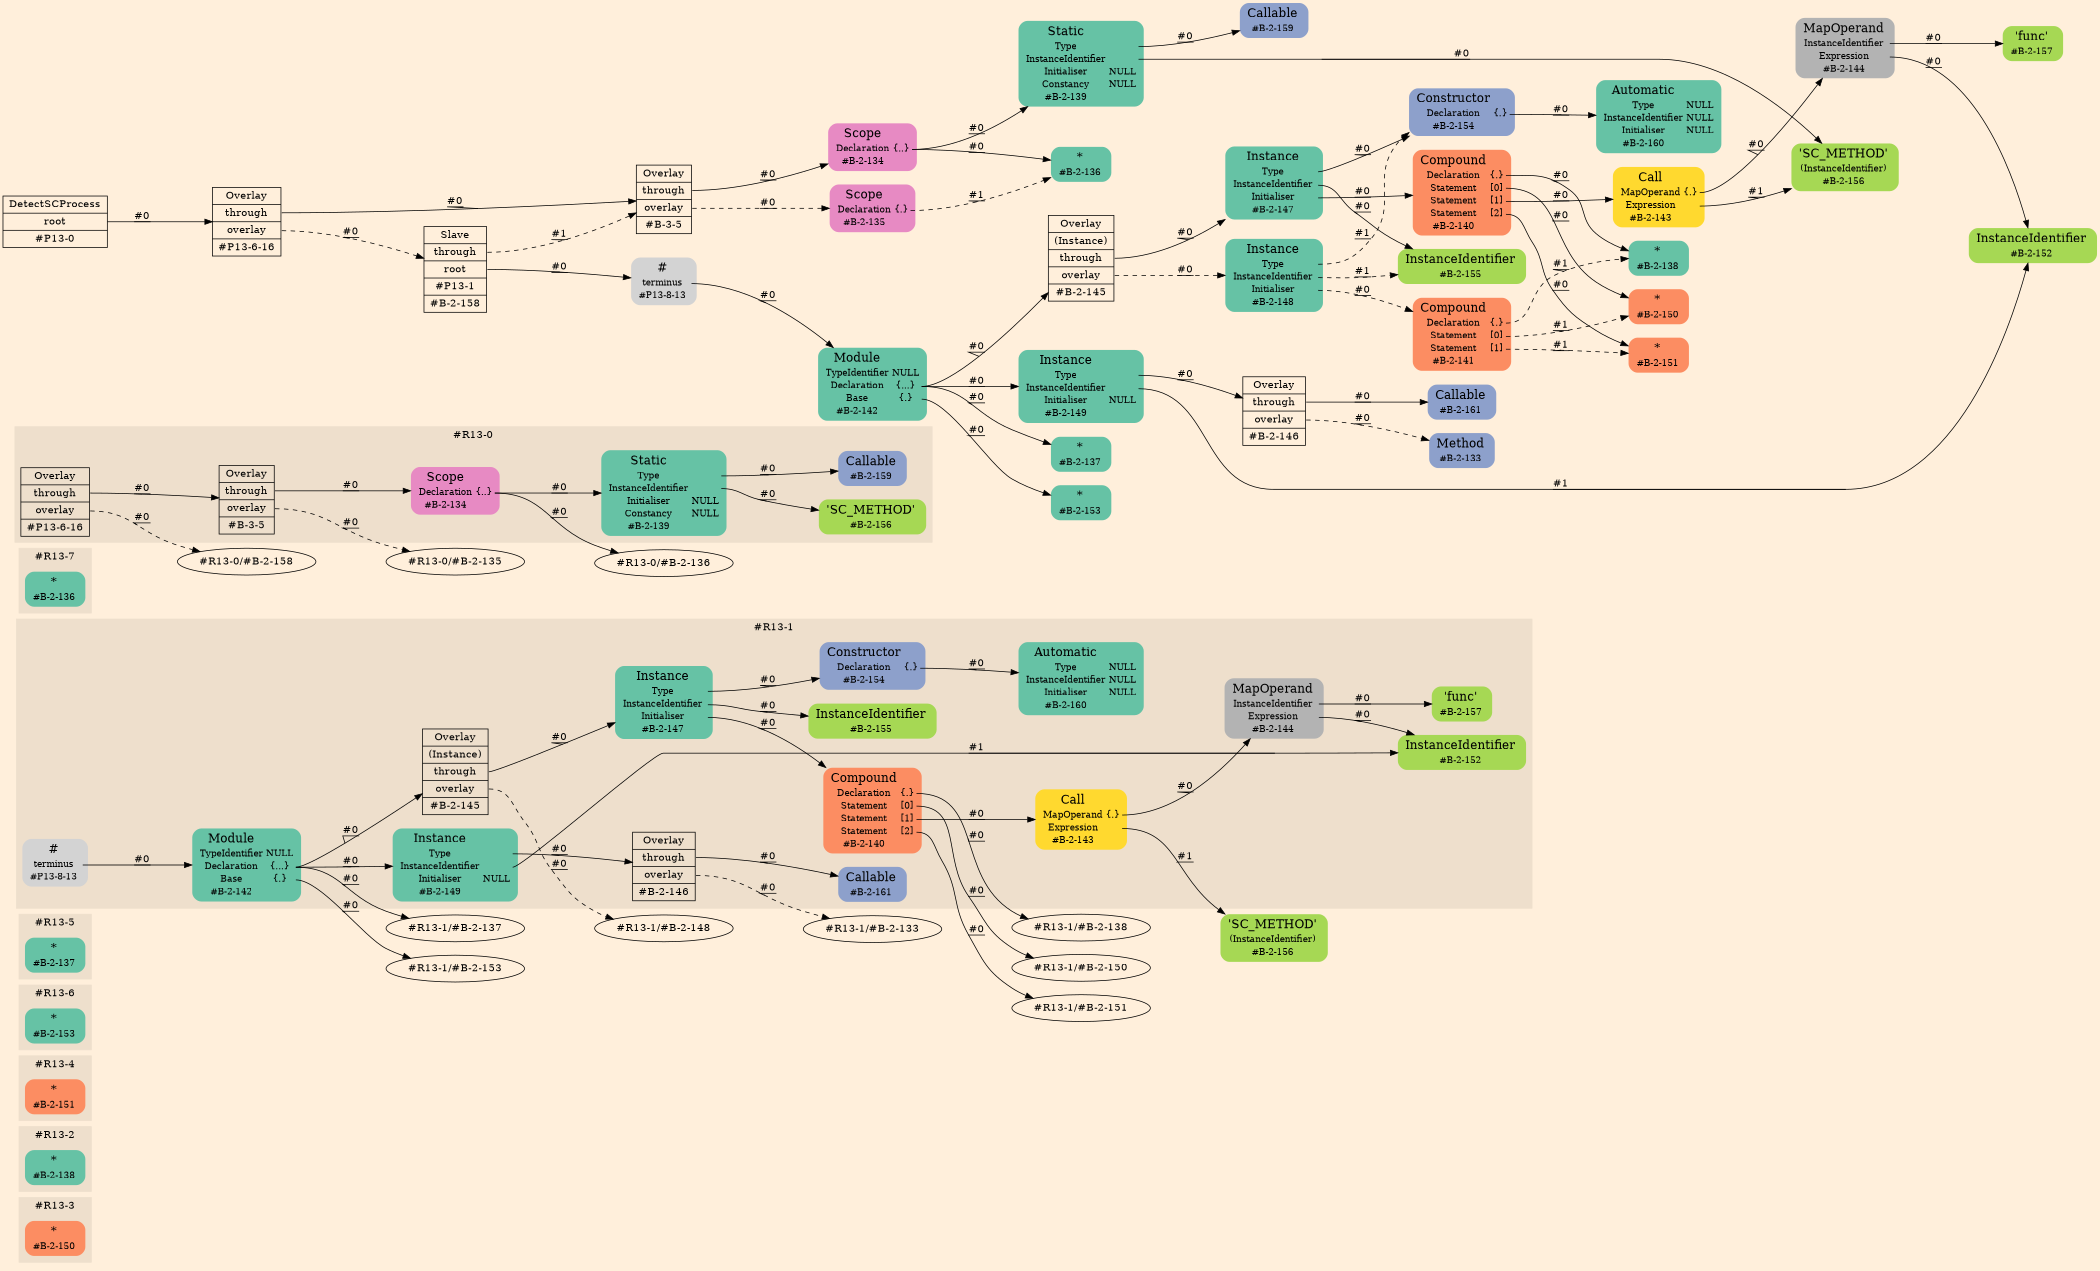 digraph Inferno {
graph [
rankdir = "LR"
ranksep = 1.0
size = "14,20"
bgcolor = antiquewhite1
color = black
fontcolor = black
];
node [
];
subgraph "cluster#R13-3" {
label = "#R13-3"
style = "filled"
color = antiquewhite2
"#R13-3/#B-2-150" [
shape = "plaintext"
fillcolor = "/set28/2"
label = <<TABLE BORDER="0" CELLBORDER="0" CELLSPACING="0">
 <TR>
  <TD><FONT POINT-SIZE="16.0">*</FONT></TD>
  <TD></TD>
 </TR>
 <TR>
  <TD>#B-2-150</TD>
  <TD PORT="port0"></TD>
 </TR>
</TABLE>>
style = "rounded,filled"
fontsize = "12"
];
}
subgraph "cluster#R13-2" {
label = "#R13-2"
style = "filled"
color = antiquewhite2
"#R13-2/#B-2-138" [
shape = "plaintext"
fillcolor = "/set28/1"
label = <<TABLE BORDER="0" CELLBORDER="0" CELLSPACING="0">
 <TR>
  <TD><FONT POINT-SIZE="16.0">*</FONT></TD>
  <TD></TD>
 </TR>
 <TR>
  <TD>#B-2-138</TD>
  <TD PORT="port0"></TD>
 </TR>
</TABLE>>
style = "rounded,filled"
fontsize = "12"
];
}
subgraph "cluster#R13-4" {
label = "#R13-4"
style = "filled"
color = antiquewhite2
"#R13-4/#B-2-151" [
shape = "plaintext"
fillcolor = "/set28/2"
label = <<TABLE BORDER="0" CELLBORDER="0" CELLSPACING="0">
 <TR>
  <TD><FONT POINT-SIZE="16.0">*</FONT></TD>
  <TD></TD>
 </TR>
 <TR>
  <TD>#B-2-151</TD>
  <TD PORT="port0"></TD>
 </TR>
</TABLE>>
style = "rounded,filled"
fontsize = "12"
];
}
subgraph "cluster#R13-6" {
label = "#R13-6"
style = "filled"
color = antiquewhite2
"#R13-6/#B-2-153" [
shape = "plaintext"
fillcolor = "/set28/1"
label = <<TABLE BORDER="0" CELLBORDER="0" CELLSPACING="0">
 <TR>
  <TD><FONT POINT-SIZE="16.0">*</FONT></TD>
  <TD></TD>
 </TR>
 <TR>
  <TD>#B-2-153</TD>
  <TD PORT="port0"></TD>
 </TR>
</TABLE>>
style = "rounded,filled"
fontsize = "12"
];
}
subgraph "cluster#R13-5" {
label = "#R13-5"
style = "filled"
color = antiquewhite2
"#R13-5/#B-2-137" [
shape = "plaintext"
fillcolor = "/set28/1"
label = <<TABLE BORDER="0" CELLBORDER="0" CELLSPACING="0">
 <TR>
  <TD><FONT POINT-SIZE="16.0">*</FONT></TD>
  <TD></TD>
 </TR>
 <TR>
  <TD>#B-2-137</TD>
  <TD PORT="port0"></TD>
 </TR>
</TABLE>>
style = "rounded,filled"
fontsize = "12"
];
}
subgraph "cluster#R13-1" {
label = "#R13-1"
style = "filled"
color = antiquewhite2
"#R13-1/#B-2-161" [
shape = "plaintext"
fillcolor = "/set28/3"
label = <<TABLE BORDER="0" CELLBORDER="0" CELLSPACING="0">
 <TR>
  <TD><FONT POINT-SIZE="16.0">Callable</FONT></TD>
  <TD></TD>
 </TR>
 <TR>
  <TD>#B-2-161</TD>
  <TD PORT="port0"></TD>
 </TR>
</TABLE>>
style = "rounded,filled"
fontsize = "12"
];
"#R13-1/#B-2-146" [
shape = "record"
fillcolor = antiquewhite2
label = "<fixed> Overlay | <port0> through | <port1> overlay | <port2> #B-2-146"
style = "filled"
fontsize = "14"
color = black
fontcolor = black
];
"#R13-1/#B-2-149" [
shape = "plaintext"
fillcolor = "/set28/1"
label = <<TABLE BORDER="0" CELLBORDER="0" CELLSPACING="0">
 <TR>
  <TD><FONT POINT-SIZE="16.0">Instance</FONT></TD>
  <TD></TD>
 </TR>
 <TR>
  <TD>Type</TD>
  <TD PORT="port0"></TD>
 </TR>
 <TR>
  <TD>InstanceIdentifier</TD>
  <TD PORT="port1"></TD>
 </TR>
 <TR>
  <TD>Initialiser</TD>
  <TD PORT="port2">NULL</TD>
 </TR>
 <TR>
  <TD>#B-2-149</TD>
  <TD PORT="port3"></TD>
 </TR>
</TABLE>>
style = "rounded,filled"
fontsize = "12"
];
"#R13-1/#B-2-157" [
shape = "plaintext"
fillcolor = "/set28/5"
label = <<TABLE BORDER="0" CELLBORDER="0" CELLSPACING="0">
 <TR>
  <TD><FONT POINT-SIZE="16.0">'func'</FONT></TD>
  <TD></TD>
 </TR>
 <TR>
  <TD>#B-2-157</TD>
  <TD PORT="port0"></TD>
 </TR>
</TABLE>>
style = "rounded,filled"
fontsize = "12"
];
"#R13-1/#B-2-144" [
shape = "plaintext"
fillcolor = "/set28/8"
label = <<TABLE BORDER="0" CELLBORDER="0" CELLSPACING="0">
 <TR>
  <TD><FONT POINT-SIZE="16.0">MapOperand</FONT></TD>
  <TD></TD>
 </TR>
 <TR>
  <TD>InstanceIdentifier</TD>
  <TD PORT="port0"></TD>
 </TR>
 <TR>
  <TD>Expression</TD>
  <TD PORT="port1"></TD>
 </TR>
 <TR>
  <TD>#B-2-144</TD>
  <TD PORT="port2"></TD>
 </TR>
</TABLE>>
style = "rounded,filled"
fontsize = "12"
];
"#R13-1/#B-2-140" [
shape = "plaintext"
fillcolor = "/set28/2"
label = <<TABLE BORDER="0" CELLBORDER="0" CELLSPACING="0">
 <TR>
  <TD><FONT POINT-SIZE="16.0">Compound</FONT></TD>
  <TD></TD>
 </TR>
 <TR>
  <TD>Declaration</TD>
  <TD PORT="port0">{.}</TD>
 </TR>
 <TR>
  <TD>Statement</TD>
  <TD PORT="port1">[0]</TD>
 </TR>
 <TR>
  <TD>Statement</TD>
  <TD PORT="port2">[1]</TD>
 </TR>
 <TR>
  <TD>Statement</TD>
  <TD PORT="port3">[2]</TD>
 </TR>
 <TR>
  <TD>#B-2-140</TD>
  <TD PORT="port4"></TD>
 </TR>
</TABLE>>
style = "rounded,filled"
fontsize = "12"
];
"#R13-1/#B-2-152" [
shape = "plaintext"
fillcolor = "/set28/5"
label = <<TABLE BORDER="0" CELLBORDER="0" CELLSPACING="0">
 <TR>
  <TD><FONT POINT-SIZE="16.0">InstanceIdentifier</FONT></TD>
  <TD></TD>
 </TR>
 <TR>
  <TD>#B-2-152</TD>
  <TD PORT="port0"></TD>
 </TR>
</TABLE>>
style = "rounded,filled"
fontsize = "12"
];
"#R13-1/#B-2-142" [
shape = "plaintext"
fillcolor = "/set28/1"
label = <<TABLE BORDER="0" CELLBORDER="0" CELLSPACING="0">
 <TR>
  <TD><FONT POINT-SIZE="16.0">Module</FONT></TD>
  <TD></TD>
 </TR>
 <TR>
  <TD>TypeIdentifier</TD>
  <TD PORT="port0">NULL</TD>
 </TR>
 <TR>
  <TD>Declaration</TD>
  <TD PORT="port1">{...}</TD>
 </TR>
 <TR>
  <TD>Base</TD>
  <TD PORT="port2">{.}</TD>
 </TR>
 <TR>
  <TD>#B-2-142</TD>
  <TD PORT="port3"></TD>
 </TR>
</TABLE>>
style = "rounded,filled"
fontsize = "12"
];
"#R13-1/#P13-8-13" [
shape = "plaintext"
label = <<TABLE BORDER="0" CELLBORDER="0" CELLSPACING="0">
 <TR>
  <TD><FONT POINT-SIZE="16.0">#</FONT></TD>
  <TD></TD>
 </TR>
 <TR>
  <TD>terminus</TD>
  <TD PORT="port0"></TD>
 </TR>
 <TR>
  <TD>#P13-8-13</TD>
  <TD PORT="port1"></TD>
 </TR>
</TABLE>>
style = "rounded,filled"
fontsize = "12"
];
"#R13-1/#B-2-145" [
shape = "record"
fillcolor = antiquewhite2
label = "<fixed> Overlay | <port0> (Instance) | <port1> through | <port2> overlay | <port3> #B-2-145"
style = "filled"
fontsize = "14"
color = black
fontcolor = black
];
"#R13-1/#B-2-160" [
shape = "plaintext"
fillcolor = "/set28/1"
label = <<TABLE BORDER="0" CELLBORDER="0" CELLSPACING="0">
 <TR>
  <TD><FONT POINT-SIZE="16.0">Automatic</FONT></TD>
  <TD></TD>
 </TR>
 <TR>
  <TD>Type</TD>
  <TD PORT="port0">NULL</TD>
 </TR>
 <TR>
  <TD>InstanceIdentifier</TD>
  <TD PORT="port1">NULL</TD>
 </TR>
 <TR>
  <TD>Initialiser</TD>
  <TD PORT="port2">NULL</TD>
 </TR>
 <TR>
  <TD>#B-2-160</TD>
  <TD PORT="port3"></TD>
 </TR>
</TABLE>>
style = "rounded,filled"
fontsize = "12"
];
"#R13-1/#B-2-143" [
shape = "plaintext"
fillcolor = "/set28/6"
label = <<TABLE BORDER="0" CELLBORDER="0" CELLSPACING="0">
 <TR>
  <TD><FONT POINT-SIZE="16.0">Call</FONT></TD>
  <TD></TD>
 </TR>
 <TR>
  <TD>MapOperand</TD>
  <TD PORT="port0">{.}</TD>
 </TR>
 <TR>
  <TD>Expression</TD>
  <TD PORT="port1"></TD>
 </TR>
 <TR>
  <TD>#B-2-143</TD>
  <TD PORT="port2"></TD>
 </TR>
</TABLE>>
style = "rounded,filled"
fontsize = "12"
];
"#R13-1/#B-2-155" [
shape = "plaintext"
fillcolor = "/set28/5"
label = <<TABLE BORDER="0" CELLBORDER="0" CELLSPACING="0">
 <TR>
  <TD><FONT POINT-SIZE="16.0">InstanceIdentifier</FONT></TD>
  <TD></TD>
 </TR>
 <TR>
  <TD>#B-2-155</TD>
  <TD PORT="port0"></TD>
 </TR>
</TABLE>>
style = "rounded,filled"
fontsize = "12"
];
"#R13-1/#B-2-147" [
shape = "plaintext"
fillcolor = "/set28/1"
label = <<TABLE BORDER="0" CELLBORDER="0" CELLSPACING="0">
 <TR>
  <TD><FONT POINT-SIZE="16.0">Instance</FONT></TD>
  <TD></TD>
 </TR>
 <TR>
  <TD>Type</TD>
  <TD PORT="port0"></TD>
 </TR>
 <TR>
  <TD>InstanceIdentifier</TD>
  <TD PORT="port1"></TD>
 </TR>
 <TR>
  <TD>Initialiser</TD>
  <TD PORT="port2"></TD>
 </TR>
 <TR>
  <TD>#B-2-147</TD>
  <TD PORT="port3"></TD>
 </TR>
</TABLE>>
style = "rounded,filled"
fontsize = "12"
];
"#R13-1/#B-2-154" [
shape = "plaintext"
fillcolor = "/set28/3"
label = <<TABLE BORDER="0" CELLBORDER="0" CELLSPACING="0">
 <TR>
  <TD><FONT POINT-SIZE="16.0">Constructor</FONT></TD>
  <TD></TD>
 </TR>
 <TR>
  <TD>Declaration</TD>
  <TD PORT="port0">{.}</TD>
 </TR>
 <TR>
  <TD>#B-2-154</TD>
  <TD PORT="port1"></TD>
 </TR>
</TABLE>>
style = "rounded,filled"
fontsize = "12"
];
}
"#R13-1/#B-2-156" [
shape = "plaintext"
fillcolor = "/set28/5"
label = <<TABLE BORDER="0" CELLBORDER="0" CELLSPACING="0">
 <TR>
  <TD><FONT POINT-SIZE="16.0">'SC_METHOD'</FONT></TD>
  <TD></TD>
 </TR>
 <TR>
  <TD>(InstanceIdentifier)</TD>
  <TD PORT="port0"></TD>
 </TR>
 <TR>
  <TD>#B-2-156</TD>
  <TD PORT="port1"></TD>
 </TR>
</TABLE>>
style = "rounded,filled"
fontsize = "12"
];
"#R13-1/#B-2-146":port0 -> "#R13-1/#B-2-161" [style="solid"
label = "#0"
decorate = true
color = black
fontcolor = black
];
"#R13-1/#B-2-146":port1 -> "#R13-1/#B-2-133" [style="dashed"
label = "#0"
decorate = true
color = black
fontcolor = black
];
"#R13-1/#B-2-149":port0 -> "#R13-1/#B-2-146" [style="solid"
label = "#0"
decorate = true
color = black
fontcolor = black
];
"#R13-1/#B-2-149":port1 -> "#R13-1/#B-2-152" [style="solid"
label = "#1"
decorate = true
color = black
fontcolor = black
];
"#R13-1/#B-2-144":port0 -> "#R13-1/#B-2-157" [style="solid"
label = "#0"
decorate = true
color = black
fontcolor = black
];
"#R13-1/#B-2-144":port1 -> "#R13-1/#B-2-152" [style="solid"
label = "#0"
decorate = true
color = black
fontcolor = black
];
"#R13-1/#B-2-140":port0 -> "#R13-1/#B-2-138" [style="solid"
label = "#0"
decorate = true
color = black
fontcolor = black
];
"#R13-1/#B-2-140":port1 -> "#R13-1/#B-2-150" [style="solid"
label = "#0"
decorate = true
color = black
fontcolor = black
];
"#R13-1/#B-2-140":port2 -> "#R13-1/#B-2-143" [style="solid"
label = "#0"
decorate = true
color = black
fontcolor = black
];
"#R13-1/#B-2-140":port3 -> "#R13-1/#B-2-151" [style="solid"
label = "#0"
decorate = true
color = black
fontcolor = black
];
"#R13-1/#B-2-142":port1 -> "#R13-1/#B-2-145" [style="solid"
label = "#0"
decorate = true
color = black
fontcolor = black
];
"#R13-1/#B-2-142":port1 -> "#R13-1/#B-2-149" [style="solid"
label = "#0"
decorate = true
color = black
fontcolor = black
];
"#R13-1/#B-2-142":port1 -> "#R13-1/#B-2-137" [style="solid"
label = "#0"
decorate = true
color = black
fontcolor = black
];
"#R13-1/#B-2-142":port2 -> "#R13-1/#B-2-153" [style="solid"
label = "#0"
decorate = true
color = black
fontcolor = black
];
"#R13-1/#P13-8-13":port0 -> "#R13-1/#B-2-142" [style="solid"
label = "#0"
decorate = true
color = black
fontcolor = black
];
"#R13-1/#B-2-145":port1 -> "#R13-1/#B-2-147" [style="solid"
label = "#0"
decorate = true
color = black
fontcolor = black
];
"#R13-1/#B-2-145":port2 -> "#R13-1/#B-2-148" [style="dashed"
label = "#0"
decorate = true
color = black
fontcolor = black
];
"#R13-1/#B-2-143":port0 -> "#R13-1/#B-2-144" [style="solid"
label = "#0"
decorate = true
color = black
fontcolor = black
];
"#R13-1/#B-2-143":port1 -> "#R13-1/#B-2-156" [style="solid"
label = "#1"
decorate = true
color = black
fontcolor = black
];
"#R13-1/#B-2-147":port0 -> "#R13-1/#B-2-154" [style="solid"
label = "#0"
decorate = true
color = black
fontcolor = black
];
"#R13-1/#B-2-147":port1 -> "#R13-1/#B-2-155" [style="solid"
label = "#0"
decorate = true
color = black
fontcolor = black
];
"#R13-1/#B-2-147":port2 -> "#R13-1/#B-2-140" [style="solid"
label = "#0"
decorate = true
color = black
fontcolor = black
];
"#R13-1/#B-2-154":port0 -> "#R13-1/#B-2-160" [style="solid"
label = "#0"
decorate = true
color = black
fontcolor = black
];
subgraph "cluster#R13-7" {
label = "#R13-7"
style = "filled"
color = antiquewhite2
"#R13-7/#B-2-136" [
shape = "plaintext"
fillcolor = "/set28/1"
label = <<TABLE BORDER="0" CELLBORDER="0" CELLSPACING="0">
 <TR>
  <TD><FONT POINT-SIZE="16.0">*</FONT></TD>
  <TD></TD>
 </TR>
 <TR>
  <TD>#B-2-136</TD>
  <TD PORT="port0"></TD>
 </TR>
</TABLE>>
style = "rounded,filled"
fontsize = "12"
];
}
subgraph "cluster#R13-0" {
label = "#R13-0"
style = "filled"
color = antiquewhite2
"#R13-0/#B-2-159" [
shape = "plaintext"
fillcolor = "/set28/3"
label = <<TABLE BORDER="0" CELLBORDER="0" CELLSPACING="0">
 <TR>
  <TD><FONT POINT-SIZE="16.0">Callable</FONT></TD>
  <TD></TD>
 </TR>
 <TR>
  <TD>#B-2-159</TD>
  <TD PORT="port0"></TD>
 </TR>
</TABLE>>
style = "rounded,filled"
fontsize = "12"
];
"#R13-0/#B-2-139" [
shape = "plaintext"
fillcolor = "/set28/1"
label = <<TABLE BORDER="0" CELLBORDER="0" CELLSPACING="0">
 <TR>
  <TD><FONT POINT-SIZE="16.0">Static</FONT></TD>
  <TD></TD>
 </TR>
 <TR>
  <TD>Type</TD>
  <TD PORT="port0"></TD>
 </TR>
 <TR>
  <TD>InstanceIdentifier</TD>
  <TD PORT="port1"></TD>
 </TR>
 <TR>
  <TD>Initialiser</TD>
  <TD PORT="port2">NULL</TD>
 </TR>
 <TR>
  <TD>Constancy</TD>
  <TD PORT="port3">NULL</TD>
 </TR>
 <TR>
  <TD>#B-2-139</TD>
  <TD PORT="port4"></TD>
 </TR>
</TABLE>>
style = "rounded,filled"
fontsize = "12"
];
"#R13-0/#P13-6-16" [
shape = "record"
fillcolor = antiquewhite2
label = "<fixed> Overlay | <port0> through | <port1> overlay | <port2> #P13-6-16"
style = "filled"
fontsize = "14"
color = black
fontcolor = black
];
"#R13-0/#B-2-156" [
shape = "plaintext"
fillcolor = "/set28/5"
label = <<TABLE BORDER="0" CELLBORDER="0" CELLSPACING="0">
 <TR>
  <TD><FONT POINT-SIZE="16.0">'SC_METHOD'</FONT></TD>
  <TD></TD>
 </TR>
 <TR>
  <TD>#B-2-156</TD>
  <TD PORT="port0"></TD>
 </TR>
</TABLE>>
style = "rounded,filled"
fontsize = "12"
];
"#R13-0/#B-2-134" [
shape = "plaintext"
fillcolor = "/set28/4"
label = <<TABLE BORDER="0" CELLBORDER="0" CELLSPACING="0">
 <TR>
  <TD><FONT POINT-SIZE="16.0">Scope</FONT></TD>
  <TD></TD>
 </TR>
 <TR>
  <TD>Declaration</TD>
  <TD PORT="port0">{..}</TD>
 </TR>
 <TR>
  <TD>#B-2-134</TD>
  <TD PORT="port1"></TD>
 </TR>
</TABLE>>
style = "rounded,filled"
fontsize = "12"
];
"#R13-0/#B-3-5" [
shape = "record"
fillcolor = antiquewhite2
label = "<fixed> Overlay | <port0> through | <port1> overlay | <port2> #B-3-5"
style = "filled"
fontsize = "14"
color = black
fontcolor = black
];
}
"#R13-0/#B-2-139":port0 -> "#R13-0/#B-2-159" [style="solid"
label = "#0"
decorate = true
color = black
fontcolor = black
];
"#R13-0/#B-2-139":port1 -> "#R13-0/#B-2-156" [style="solid"
label = "#0"
decorate = true
color = black
fontcolor = black
];
"#R13-0/#P13-6-16":port0 -> "#R13-0/#B-3-5" [style="solid"
label = "#0"
decorate = true
color = black
fontcolor = black
];
"#R13-0/#P13-6-16":port1 -> "#R13-0/#B-2-158" [style="dashed"
label = "#0"
decorate = true
color = black
fontcolor = black
];
"#R13-0/#B-2-134":port0 -> "#R13-0/#B-2-136" [style="solid"
label = "#0"
decorate = true
color = black
fontcolor = black
];
"#R13-0/#B-2-134":port0 -> "#R13-0/#B-2-139" [style="solid"
label = "#0"
decorate = true
color = black
fontcolor = black
];
"#R13-0/#B-3-5":port0 -> "#R13-0/#B-2-134" [style="solid"
label = "#0"
decorate = true
color = black
fontcolor = black
];
"#R13-0/#B-3-5":port1 -> "#R13-0/#B-2-135" [style="dashed"
label = "#0"
decorate = true
color = black
fontcolor = black
];
"CR#P13-0" [
shape = "record"
fillcolor = antiquewhite1
label = "<fixed> DetectSCProcess | <port0> root | <port1> #P13-0"
style = "filled"
fontsize = "14"
color = black
fontcolor = black
];
"#P13-6-16" [
shape = "record"
fillcolor = antiquewhite1
label = "<fixed> Overlay | <port0> through | <port1> overlay | <port2> #P13-6-16"
style = "filled"
fontsize = "14"
color = black
fontcolor = black
];
"#B-3-5" [
shape = "record"
fillcolor = antiquewhite1
label = "<fixed> Overlay | <port0> through | <port1> overlay | <port2> #B-3-5"
style = "filled"
fontsize = "14"
color = black
fontcolor = black
];
"#B-2-134" [
shape = "plaintext"
fillcolor = "/set28/4"
label = <<TABLE BORDER="0" CELLBORDER="0" CELLSPACING="0">
 <TR>
  <TD><FONT POINT-SIZE="16.0">Scope</FONT></TD>
  <TD></TD>
 </TR>
 <TR>
  <TD>Declaration</TD>
  <TD PORT="port0">{..}</TD>
 </TR>
 <TR>
  <TD>#B-2-134</TD>
  <TD PORT="port1"></TD>
 </TR>
</TABLE>>
style = "rounded,filled"
fontsize = "12"
];
"#B-2-136" [
shape = "plaintext"
fillcolor = "/set28/1"
label = <<TABLE BORDER="0" CELLBORDER="0" CELLSPACING="0">
 <TR>
  <TD><FONT POINT-SIZE="16.0">*</FONT></TD>
  <TD></TD>
 </TR>
 <TR>
  <TD>#B-2-136</TD>
  <TD PORT="port0"></TD>
 </TR>
</TABLE>>
style = "rounded,filled"
fontsize = "12"
];
"#B-2-139" [
shape = "plaintext"
fillcolor = "/set28/1"
label = <<TABLE BORDER="0" CELLBORDER="0" CELLSPACING="0">
 <TR>
  <TD><FONT POINT-SIZE="16.0">Static</FONT></TD>
  <TD></TD>
 </TR>
 <TR>
  <TD>Type</TD>
  <TD PORT="port0"></TD>
 </TR>
 <TR>
  <TD>InstanceIdentifier</TD>
  <TD PORT="port1"></TD>
 </TR>
 <TR>
  <TD>Initialiser</TD>
  <TD PORT="port2">NULL</TD>
 </TR>
 <TR>
  <TD>Constancy</TD>
  <TD PORT="port3">NULL</TD>
 </TR>
 <TR>
  <TD>#B-2-139</TD>
  <TD PORT="port4"></TD>
 </TR>
</TABLE>>
style = "rounded,filled"
fontsize = "12"
];
"#B-2-159" [
shape = "plaintext"
fillcolor = "/set28/3"
label = <<TABLE BORDER="0" CELLBORDER="0" CELLSPACING="0">
 <TR>
  <TD><FONT POINT-SIZE="16.0">Callable</FONT></TD>
  <TD></TD>
 </TR>
 <TR>
  <TD>#B-2-159</TD>
  <TD PORT="port0"></TD>
 </TR>
</TABLE>>
style = "rounded,filled"
fontsize = "12"
];
"#B-2-156" [
shape = "plaintext"
fillcolor = "/set28/5"
label = <<TABLE BORDER="0" CELLBORDER="0" CELLSPACING="0">
 <TR>
  <TD><FONT POINT-SIZE="16.0">'SC_METHOD'</FONT></TD>
  <TD></TD>
 </TR>
 <TR>
  <TD>(InstanceIdentifier)</TD>
  <TD PORT="port0"></TD>
 </TR>
 <TR>
  <TD>#B-2-156</TD>
  <TD PORT="port1"></TD>
 </TR>
</TABLE>>
style = "rounded,filled"
fontsize = "12"
];
"#B-2-135" [
shape = "plaintext"
fillcolor = "/set28/4"
label = <<TABLE BORDER="0" CELLBORDER="0" CELLSPACING="0">
 <TR>
  <TD><FONT POINT-SIZE="16.0">Scope</FONT></TD>
  <TD></TD>
 </TR>
 <TR>
  <TD>Declaration</TD>
  <TD PORT="port0">{.}</TD>
 </TR>
 <TR>
  <TD>#B-2-135</TD>
  <TD PORT="port1"></TD>
 </TR>
</TABLE>>
style = "rounded,filled"
fontsize = "12"
];
"#B-2-158" [
shape = "record"
fillcolor = antiquewhite1
label = "<fixed> Slave | <port0> through | <port1> root | <port2> #P13-1 | <port3> #B-2-158"
style = "filled"
fontsize = "14"
color = black
fontcolor = black
];
"#P13-8-13" [
shape = "plaintext"
label = <<TABLE BORDER="0" CELLBORDER="0" CELLSPACING="0">
 <TR>
  <TD><FONT POINT-SIZE="16.0">#</FONT></TD>
  <TD></TD>
 </TR>
 <TR>
  <TD>terminus</TD>
  <TD PORT="port0"></TD>
 </TR>
 <TR>
  <TD>#P13-8-13</TD>
  <TD PORT="port1"></TD>
 </TR>
</TABLE>>
style = "rounded,filled"
fontsize = "12"
];
"#B-2-142" [
shape = "plaintext"
fillcolor = "/set28/1"
label = <<TABLE BORDER="0" CELLBORDER="0" CELLSPACING="0">
 <TR>
  <TD><FONT POINT-SIZE="16.0">Module</FONT></TD>
  <TD></TD>
 </TR>
 <TR>
  <TD>TypeIdentifier</TD>
  <TD PORT="port0">NULL</TD>
 </TR>
 <TR>
  <TD>Declaration</TD>
  <TD PORT="port1">{...}</TD>
 </TR>
 <TR>
  <TD>Base</TD>
  <TD PORT="port2">{.}</TD>
 </TR>
 <TR>
  <TD>#B-2-142</TD>
  <TD PORT="port3"></TD>
 </TR>
</TABLE>>
style = "rounded,filled"
fontsize = "12"
];
"#B-2-145" [
shape = "record"
fillcolor = antiquewhite1
label = "<fixed> Overlay | <port0> (Instance) | <port1> through | <port2> overlay | <port3> #B-2-145"
style = "filled"
fontsize = "14"
color = black
fontcolor = black
];
"#B-2-147" [
shape = "plaintext"
fillcolor = "/set28/1"
label = <<TABLE BORDER="0" CELLBORDER="0" CELLSPACING="0">
 <TR>
  <TD><FONT POINT-SIZE="16.0">Instance</FONT></TD>
  <TD></TD>
 </TR>
 <TR>
  <TD>Type</TD>
  <TD PORT="port0"></TD>
 </TR>
 <TR>
  <TD>InstanceIdentifier</TD>
  <TD PORT="port1"></TD>
 </TR>
 <TR>
  <TD>Initialiser</TD>
  <TD PORT="port2"></TD>
 </TR>
 <TR>
  <TD>#B-2-147</TD>
  <TD PORT="port3"></TD>
 </TR>
</TABLE>>
style = "rounded,filled"
fontsize = "12"
];
"#B-2-154" [
shape = "plaintext"
fillcolor = "/set28/3"
label = <<TABLE BORDER="0" CELLBORDER="0" CELLSPACING="0">
 <TR>
  <TD><FONT POINT-SIZE="16.0">Constructor</FONT></TD>
  <TD></TD>
 </TR>
 <TR>
  <TD>Declaration</TD>
  <TD PORT="port0">{.}</TD>
 </TR>
 <TR>
  <TD>#B-2-154</TD>
  <TD PORT="port1"></TD>
 </TR>
</TABLE>>
style = "rounded,filled"
fontsize = "12"
];
"#B-2-160" [
shape = "plaintext"
fillcolor = "/set28/1"
label = <<TABLE BORDER="0" CELLBORDER="0" CELLSPACING="0">
 <TR>
  <TD><FONT POINT-SIZE="16.0">Automatic</FONT></TD>
  <TD></TD>
 </TR>
 <TR>
  <TD>Type</TD>
  <TD PORT="port0">NULL</TD>
 </TR>
 <TR>
  <TD>InstanceIdentifier</TD>
  <TD PORT="port1">NULL</TD>
 </TR>
 <TR>
  <TD>Initialiser</TD>
  <TD PORT="port2">NULL</TD>
 </TR>
 <TR>
  <TD>#B-2-160</TD>
  <TD PORT="port3"></TD>
 </TR>
</TABLE>>
style = "rounded,filled"
fontsize = "12"
];
"#B-2-155" [
shape = "plaintext"
fillcolor = "/set28/5"
label = <<TABLE BORDER="0" CELLBORDER="0" CELLSPACING="0">
 <TR>
  <TD><FONT POINT-SIZE="16.0">InstanceIdentifier</FONT></TD>
  <TD></TD>
 </TR>
 <TR>
  <TD>#B-2-155</TD>
  <TD PORT="port0"></TD>
 </TR>
</TABLE>>
style = "rounded,filled"
fontsize = "12"
];
"#B-2-140" [
shape = "plaintext"
fillcolor = "/set28/2"
label = <<TABLE BORDER="0" CELLBORDER="0" CELLSPACING="0">
 <TR>
  <TD><FONT POINT-SIZE="16.0">Compound</FONT></TD>
  <TD></TD>
 </TR>
 <TR>
  <TD>Declaration</TD>
  <TD PORT="port0">{.}</TD>
 </TR>
 <TR>
  <TD>Statement</TD>
  <TD PORT="port1">[0]</TD>
 </TR>
 <TR>
  <TD>Statement</TD>
  <TD PORT="port2">[1]</TD>
 </TR>
 <TR>
  <TD>Statement</TD>
  <TD PORT="port3">[2]</TD>
 </TR>
 <TR>
  <TD>#B-2-140</TD>
  <TD PORT="port4"></TD>
 </TR>
</TABLE>>
style = "rounded,filled"
fontsize = "12"
];
"#B-2-138" [
shape = "plaintext"
fillcolor = "/set28/1"
label = <<TABLE BORDER="0" CELLBORDER="0" CELLSPACING="0">
 <TR>
  <TD><FONT POINT-SIZE="16.0">*</FONT></TD>
  <TD></TD>
 </TR>
 <TR>
  <TD>#B-2-138</TD>
  <TD PORT="port0"></TD>
 </TR>
</TABLE>>
style = "rounded,filled"
fontsize = "12"
];
"#B-2-150" [
shape = "plaintext"
fillcolor = "/set28/2"
label = <<TABLE BORDER="0" CELLBORDER="0" CELLSPACING="0">
 <TR>
  <TD><FONT POINT-SIZE="16.0">*</FONT></TD>
  <TD></TD>
 </TR>
 <TR>
  <TD>#B-2-150</TD>
  <TD PORT="port0"></TD>
 </TR>
</TABLE>>
style = "rounded,filled"
fontsize = "12"
];
"#B-2-143" [
shape = "plaintext"
fillcolor = "/set28/6"
label = <<TABLE BORDER="0" CELLBORDER="0" CELLSPACING="0">
 <TR>
  <TD><FONT POINT-SIZE="16.0">Call</FONT></TD>
  <TD></TD>
 </TR>
 <TR>
  <TD>MapOperand</TD>
  <TD PORT="port0">{.}</TD>
 </TR>
 <TR>
  <TD>Expression</TD>
  <TD PORT="port1"></TD>
 </TR>
 <TR>
  <TD>#B-2-143</TD>
  <TD PORT="port2"></TD>
 </TR>
</TABLE>>
style = "rounded,filled"
fontsize = "12"
];
"#B-2-144" [
shape = "plaintext"
fillcolor = "/set28/8"
label = <<TABLE BORDER="0" CELLBORDER="0" CELLSPACING="0">
 <TR>
  <TD><FONT POINT-SIZE="16.0">MapOperand</FONT></TD>
  <TD></TD>
 </TR>
 <TR>
  <TD>InstanceIdentifier</TD>
  <TD PORT="port0"></TD>
 </TR>
 <TR>
  <TD>Expression</TD>
  <TD PORT="port1"></TD>
 </TR>
 <TR>
  <TD>#B-2-144</TD>
  <TD PORT="port2"></TD>
 </TR>
</TABLE>>
style = "rounded,filled"
fontsize = "12"
];
"#B-2-157" [
shape = "plaintext"
fillcolor = "/set28/5"
label = <<TABLE BORDER="0" CELLBORDER="0" CELLSPACING="0">
 <TR>
  <TD><FONT POINT-SIZE="16.0">'func'</FONT></TD>
  <TD></TD>
 </TR>
 <TR>
  <TD>#B-2-157</TD>
  <TD PORT="port0"></TD>
 </TR>
</TABLE>>
style = "rounded,filled"
fontsize = "12"
];
"#B-2-152" [
shape = "plaintext"
fillcolor = "/set28/5"
label = <<TABLE BORDER="0" CELLBORDER="0" CELLSPACING="0">
 <TR>
  <TD><FONT POINT-SIZE="16.0">InstanceIdentifier</FONT></TD>
  <TD></TD>
 </TR>
 <TR>
  <TD>#B-2-152</TD>
  <TD PORT="port0"></TD>
 </TR>
</TABLE>>
style = "rounded,filled"
fontsize = "12"
];
"#B-2-151" [
shape = "plaintext"
fillcolor = "/set28/2"
label = <<TABLE BORDER="0" CELLBORDER="0" CELLSPACING="0">
 <TR>
  <TD><FONT POINT-SIZE="16.0">*</FONT></TD>
  <TD></TD>
 </TR>
 <TR>
  <TD>#B-2-151</TD>
  <TD PORT="port0"></TD>
 </TR>
</TABLE>>
style = "rounded,filled"
fontsize = "12"
];
"#B-2-148" [
shape = "plaintext"
fillcolor = "/set28/1"
label = <<TABLE BORDER="0" CELLBORDER="0" CELLSPACING="0">
 <TR>
  <TD><FONT POINT-SIZE="16.0">Instance</FONT></TD>
  <TD></TD>
 </TR>
 <TR>
  <TD>Type</TD>
  <TD PORT="port0"></TD>
 </TR>
 <TR>
  <TD>InstanceIdentifier</TD>
  <TD PORT="port1"></TD>
 </TR>
 <TR>
  <TD>Initialiser</TD>
  <TD PORT="port2"></TD>
 </TR>
 <TR>
  <TD>#B-2-148</TD>
  <TD PORT="port3"></TD>
 </TR>
</TABLE>>
style = "rounded,filled"
fontsize = "12"
];
"#B-2-141" [
shape = "plaintext"
fillcolor = "/set28/2"
label = <<TABLE BORDER="0" CELLBORDER="0" CELLSPACING="0">
 <TR>
  <TD><FONT POINT-SIZE="16.0">Compound</FONT></TD>
  <TD></TD>
 </TR>
 <TR>
  <TD>Declaration</TD>
  <TD PORT="port0">{.}</TD>
 </TR>
 <TR>
  <TD>Statement</TD>
  <TD PORT="port1">[0]</TD>
 </TR>
 <TR>
  <TD>Statement</TD>
  <TD PORT="port2">[1]</TD>
 </TR>
 <TR>
  <TD>#B-2-141</TD>
  <TD PORT="port3"></TD>
 </TR>
</TABLE>>
style = "rounded,filled"
fontsize = "12"
];
"#B-2-149" [
shape = "plaintext"
fillcolor = "/set28/1"
label = <<TABLE BORDER="0" CELLBORDER="0" CELLSPACING="0">
 <TR>
  <TD><FONT POINT-SIZE="16.0">Instance</FONT></TD>
  <TD></TD>
 </TR>
 <TR>
  <TD>Type</TD>
  <TD PORT="port0"></TD>
 </TR>
 <TR>
  <TD>InstanceIdentifier</TD>
  <TD PORT="port1"></TD>
 </TR>
 <TR>
  <TD>Initialiser</TD>
  <TD PORT="port2">NULL</TD>
 </TR>
 <TR>
  <TD>#B-2-149</TD>
  <TD PORT="port3"></TD>
 </TR>
</TABLE>>
style = "rounded,filled"
fontsize = "12"
];
"#B-2-146" [
shape = "record"
fillcolor = antiquewhite1
label = "<fixed> Overlay | <port0> through | <port1> overlay | <port2> #B-2-146"
style = "filled"
fontsize = "14"
color = black
fontcolor = black
];
"#B-2-161" [
shape = "plaintext"
fillcolor = "/set28/3"
label = <<TABLE BORDER="0" CELLBORDER="0" CELLSPACING="0">
 <TR>
  <TD><FONT POINT-SIZE="16.0">Callable</FONT></TD>
  <TD></TD>
 </TR>
 <TR>
  <TD>#B-2-161</TD>
  <TD PORT="port0"></TD>
 </TR>
</TABLE>>
style = "rounded,filled"
fontsize = "12"
];
"#B-2-133" [
shape = "plaintext"
fillcolor = "/set28/3"
label = <<TABLE BORDER="0" CELLBORDER="0" CELLSPACING="0">
 <TR>
  <TD><FONT POINT-SIZE="16.0">Method</FONT></TD>
  <TD></TD>
 </TR>
 <TR>
  <TD>#B-2-133</TD>
  <TD PORT="port0"></TD>
 </TR>
</TABLE>>
style = "rounded,filled"
fontsize = "12"
];
"#B-2-137" [
shape = "plaintext"
fillcolor = "/set28/1"
label = <<TABLE BORDER="0" CELLBORDER="0" CELLSPACING="0">
 <TR>
  <TD><FONT POINT-SIZE="16.0">*</FONT></TD>
  <TD></TD>
 </TR>
 <TR>
  <TD>#B-2-137</TD>
  <TD PORT="port0"></TD>
 </TR>
</TABLE>>
style = "rounded,filled"
fontsize = "12"
];
"#B-2-153" [
shape = "plaintext"
fillcolor = "/set28/1"
label = <<TABLE BORDER="0" CELLBORDER="0" CELLSPACING="0">
 <TR>
  <TD><FONT POINT-SIZE="16.0">*</FONT></TD>
  <TD></TD>
 </TR>
 <TR>
  <TD>#B-2-153</TD>
  <TD PORT="port0"></TD>
 </TR>
</TABLE>>
style = "rounded,filled"
fontsize = "12"
];
"CR#P13-0":port0 -> "#P13-6-16" [style="solid"
label = "#0"
decorate = true
color = black
fontcolor = black
];
"#P13-6-16":port0 -> "#B-3-5" [style="solid"
label = "#0"
decorate = true
color = black
fontcolor = black
];
"#P13-6-16":port1 -> "#B-2-158" [style="dashed"
label = "#0"
decorate = true
color = black
fontcolor = black
];
"#B-3-5":port0 -> "#B-2-134" [style="solid"
label = "#0"
decorate = true
color = black
fontcolor = black
];
"#B-3-5":port1 -> "#B-2-135" [style="dashed"
label = "#0"
decorate = true
color = black
fontcolor = black
];
"#B-2-134":port0 -> "#B-2-136" [style="solid"
label = "#0"
decorate = true
color = black
fontcolor = black
];
"#B-2-134":port0 -> "#B-2-139" [style="solid"
label = "#0"
decorate = true
color = black
fontcolor = black
];
"#B-2-139":port0 -> "#B-2-159" [style="solid"
label = "#0"
decorate = true
color = black
fontcolor = black
];
"#B-2-139":port1 -> "#B-2-156" [style="solid"
label = "#0"
decorate = true
color = black
fontcolor = black
];
"#B-2-135":port0 -> "#B-2-136" [style="dashed"
label = "#1"
decorate = true
color = black
fontcolor = black
];
"#B-2-158":port0 -> "#B-3-5" [style="dashed"
label = "#1"
decorate = true
color = black
fontcolor = black
];
"#B-2-158":port1 -> "#P13-8-13" [style="solid"
label = "#0"
decorate = true
color = black
fontcolor = black
];
"#P13-8-13":port0 -> "#B-2-142" [style="solid"
label = "#0"
decorate = true
color = black
fontcolor = black
];
"#B-2-142":port1 -> "#B-2-145" [style="solid"
label = "#0"
decorate = true
color = black
fontcolor = black
];
"#B-2-142":port1 -> "#B-2-149" [style="solid"
label = "#0"
decorate = true
color = black
fontcolor = black
];
"#B-2-142":port1 -> "#B-2-137" [style="solid"
label = "#0"
decorate = true
color = black
fontcolor = black
];
"#B-2-142":port2 -> "#B-2-153" [style="solid"
label = "#0"
decorate = true
color = black
fontcolor = black
];
"#B-2-145":port1 -> "#B-2-147" [style="solid"
label = "#0"
decorate = true
color = black
fontcolor = black
];
"#B-2-145":port2 -> "#B-2-148" [style="dashed"
label = "#0"
decorate = true
color = black
fontcolor = black
];
"#B-2-147":port0 -> "#B-2-154" [style="solid"
label = "#0"
decorate = true
color = black
fontcolor = black
];
"#B-2-147":port1 -> "#B-2-155" [style="solid"
label = "#0"
decorate = true
color = black
fontcolor = black
];
"#B-2-147":port2 -> "#B-2-140" [style="solid"
label = "#0"
decorate = true
color = black
fontcolor = black
];
"#B-2-154":port0 -> "#B-2-160" [style="solid"
label = "#0"
decorate = true
color = black
fontcolor = black
];
"#B-2-140":port0 -> "#B-2-138" [style="solid"
label = "#0"
decorate = true
color = black
fontcolor = black
];
"#B-2-140":port1 -> "#B-2-150" [style="solid"
label = "#0"
decorate = true
color = black
fontcolor = black
];
"#B-2-140":port2 -> "#B-2-143" [style="solid"
label = "#0"
decorate = true
color = black
fontcolor = black
];
"#B-2-140":port3 -> "#B-2-151" [style="solid"
label = "#0"
decorate = true
color = black
fontcolor = black
];
"#B-2-143":port0 -> "#B-2-144" [style="solid"
label = "#0"
decorate = true
color = black
fontcolor = black
];
"#B-2-143":port1 -> "#B-2-156" [style="solid"
label = "#1"
decorate = true
color = black
fontcolor = black
];
"#B-2-144":port0 -> "#B-2-157" [style="solid"
label = "#0"
decorate = true
color = black
fontcolor = black
];
"#B-2-144":port1 -> "#B-2-152" [style="solid"
label = "#0"
decorate = true
color = black
fontcolor = black
];
"#B-2-148":port0 -> "#B-2-154" [style="dashed"
label = "#1"
decorate = true
color = black
fontcolor = black
];
"#B-2-148":port1 -> "#B-2-155" [style="dashed"
label = "#1"
decorate = true
color = black
fontcolor = black
];
"#B-2-148":port2 -> "#B-2-141" [style="dashed"
label = "#0"
decorate = true
color = black
fontcolor = black
];
"#B-2-141":port0 -> "#B-2-138" [style="dashed"
label = "#1"
decorate = true
color = black
fontcolor = black
];
"#B-2-141":port1 -> "#B-2-150" [style="dashed"
label = "#1"
decorate = true
color = black
fontcolor = black
];
"#B-2-141":port2 -> "#B-2-151" [style="dashed"
label = "#1"
decorate = true
color = black
fontcolor = black
];
"#B-2-149":port0 -> "#B-2-146" [style="solid"
label = "#0"
decorate = true
color = black
fontcolor = black
];
"#B-2-149":port1 -> "#B-2-152" [style="solid"
label = "#1"
decorate = true
color = black
fontcolor = black
];
"#B-2-146":port0 -> "#B-2-161" [style="solid"
label = "#0"
decorate = true
color = black
fontcolor = black
];
"#B-2-146":port1 -> "#B-2-133" [style="dashed"
label = "#0"
decorate = true
color = black
fontcolor = black
];
}
